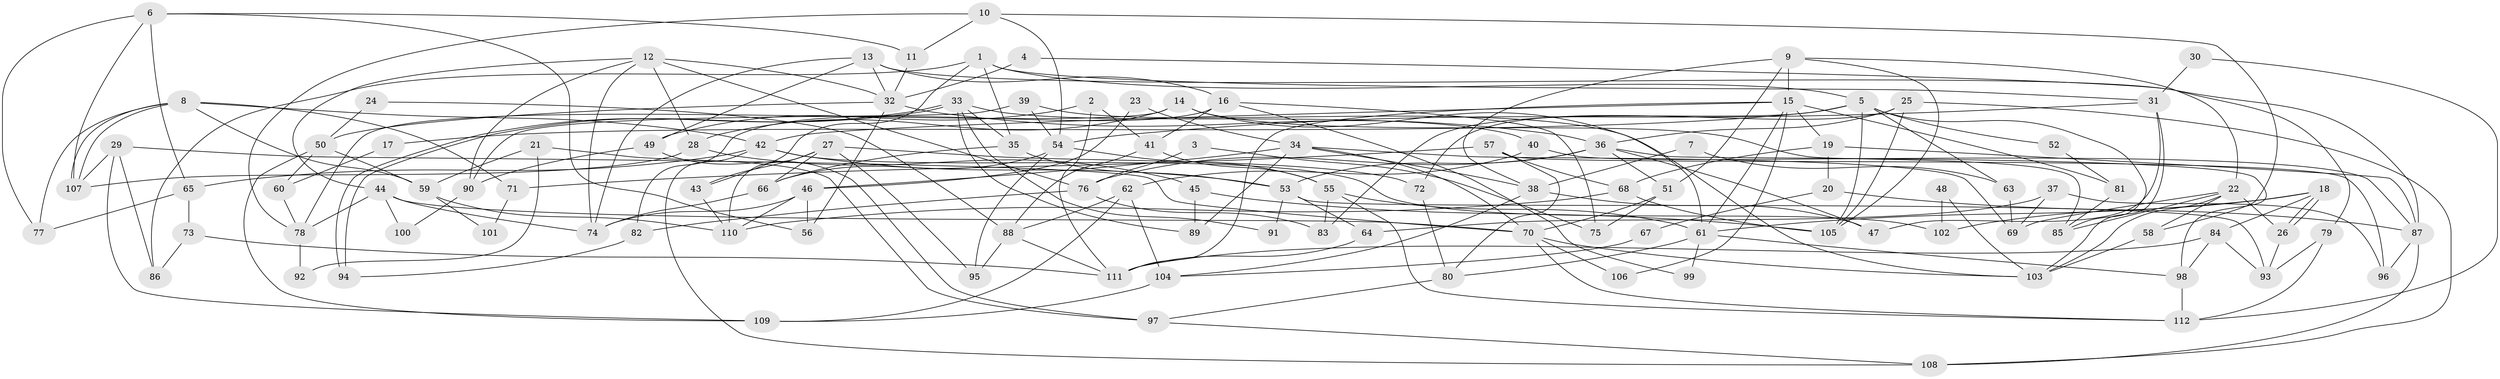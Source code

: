 // coarse degree distribution, {7: 0.1527777777777778, 2: 0.1388888888888889, 4: 0.18055555555555555, 6: 0.18055555555555555, 5: 0.1111111111111111, 8: 0.027777777777777776, 12: 0.013888888888888888, 9: 0.027777777777777776, 10: 0.013888888888888888, 3: 0.1527777777777778}
// Generated by graph-tools (version 1.1) at 2025/41/03/06/25 10:41:58]
// undirected, 112 vertices, 224 edges
graph export_dot {
graph [start="1"]
  node [color=gray90,style=filled];
  1;
  2;
  3;
  4;
  5;
  6;
  7;
  8;
  9;
  10;
  11;
  12;
  13;
  14;
  15;
  16;
  17;
  18;
  19;
  20;
  21;
  22;
  23;
  24;
  25;
  26;
  27;
  28;
  29;
  30;
  31;
  32;
  33;
  34;
  35;
  36;
  37;
  38;
  39;
  40;
  41;
  42;
  43;
  44;
  45;
  46;
  47;
  48;
  49;
  50;
  51;
  52;
  53;
  54;
  55;
  56;
  57;
  58;
  59;
  60;
  61;
  62;
  63;
  64;
  65;
  66;
  67;
  68;
  69;
  70;
  71;
  72;
  73;
  74;
  75;
  76;
  77;
  78;
  79;
  80;
  81;
  82;
  83;
  84;
  85;
  86;
  87;
  88;
  89;
  90;
  91;
  92;
  93;
  94;
  95;
  96;
  97;
  98;
  99;
  100;
  101;
  102;
  103;
  104;
  105;
  106;
  107;
  108;
  109;
  110;
  111;
  112;
  1 -- 43;
  1 -- 35;
  1 -- 5;
  1 -- 31;
  1 -- 86;
  2 -- 41;
  2 -- 111;
  2 -- 49;
  3 -- 75;
  3 -- 76;
  4 -- 32;
  4 -- 79;
  5 -- 83;
  5 -- 17;
  5 -- 52;
  5 -- 63;
  5 -- 85;
  5 -- 105;
  6 -- 65;
  6 -- 107;
  6 -- 11;
  6 -- 56;
  6 -- 77;
  7 -- 63;
  7 -- 38;
  8 -- 107;
  8 -- 107;
  8 -- 42;
  8 -- 59;
  8 -- 71;
  8 -- 77;
  9 -- 15;
  9 -- 51;
  9 -- 22;
  9 -- 38;
  9 -- 105;
  10 -- 11;
  10 -- 58;
  10 -- 54;
  10 -- 78;
  11 -- 32;
  12 -- 74;
  12 -- 32;
  12 -- 28;
  12 -- 44;
  12 -- 76;
  12 -- 90;
  13 -- 74;
  13 -- 87;
  13 -- 16;
  13 -- 32;
  13 -- 49;
  14 -- 28;
  14 -- 61;
  14 -- 78;
  14 -- 85;
  15 -- 42;
  15 -- 61;
  15 -- 19;
  15 -- 81;
  15 -- 106;
  15 -- 111;
  16 -- 41;
  16 -- 75;
  16 -- 82;
  16 -- 99;
  17 -- 60;
  18 -- 84;
  18 -- 26;
  18 -- 26;
  18 -- 61;
  18 -- 102;
  19 -- 68;
  19 -- 20;
  19 -- 87;
  20 -- 87;
  20 -- 67;
  21 -- 97;
  21 -- 59;
  21 -- 92;
  22 -- 85;
  22 -- 26;
  22 -- 58;
  22 -- 69;
  22 -- 103;
  23 -- 34;
  23 -- 46;
  24 -- 88;
  24 -- 50;
  25 -- 105;
  25 -- 36;
  25 -- 72;
  25 -- 108;
  26 -- 93;
  27 -- 66;
  27 -- 72;
  27 -- 43;
  27 -- 95;
  27 -- 110;
  28 -- 107;
  28 -- 45;
  29 -- 70;
  29 -- 109;
  29 -- 86;
  29 -- 107;
  30 -- 112;
  30 -- 31;
  31 -- 103;
  31 -- 47;
  31 -- 54;
  32 -- 50;
  32 -- 36;
  32 -- 56;
  33 -- 35;
  33 -- 94;
  33 -- 94;
  33 -- 40;
  33 -- 89;
  33 -- 91;
  34 -- 89;
  34 -- 70;
  34 -- 38;
  34 -- 46;
  34 -- 69;
  35 -- 53;
  35 -- 66;
  36 -- 47;
  36 -- 51;
  36 -- 53;
  36 -- 76;
  36 -- 98;
  37 -- 69;
  37 -- 64;
  37 -- 96;
  38 -- 47;
  38 -- 104;
  39 -- 90;
  39 -- 54;
  39 -- 103;
  40 -- 87;
  40 -- 62;
  41 -- 55;
  41 -- 88;
  42 -- 108;
  42 -- 53;
  42 -- 65;
  42 -- 102;
  43 -- 110;
  44 -- 78;
  44 -- 70;
  44 -- 74;
  44 -- 100;
  45 -- 105;
  45 -- 89;
  46 -- 56;
  46 -- 74;
  46 -- 110;
  48 -- 102;
  48 -- 103;
  49 -- 90;
  49 -- 97;
  50 -- 59;
  50 -- 109;
  50 -- 60;
  51 -- 70;
  51 -- 75;
  52 -- 81;
  53 -- 93;
  53 -- 64;
  53 -- 91;
  54 -- 55;
  54 -- 66;
  54 -- 95;
  55 -- 61;
  55 -- 83;
  55 -- 112;
  57 -- 68;
  57 -- 96;
  57 -- 71;
  57 -- 80;
  58 -- 103;
  59 -- 110;
  59 -- 101;
  60 -- 78;
  61 -- 98;
  61 -- 80;
  61 -- 99;
  62 -- 88;
  62 -- 104;
  62 -- 109;
  63 -- 69;
  64 -- 111;
  65 -- 77;
  65 -- 73;
  66 -- 74;
  67 -- 104;
  68 -- 110;
  68 -- 105;
  70 -- 103;
  70 -- 106;
  70 -- 112;
  71 -- 101;
  72 -- 80;
  73 -- 86;
  73 -- 111;
  76 -- 82;
  76 -- 83;
  78 -- 92;
  79 -- 93;
  79 -- 112;
  80 -- 97;
  81 -- 85;
  82 -- 94;
  84 -- 111;
  84 -- 98;
  84 -- 93;
  87 -- 108;
  87 -- 96;
  88 -- 95;
  88 -- 111;
  90 -- 100;
  97 -- 108;
  98 -- 112;
  104 -- 109;
}
